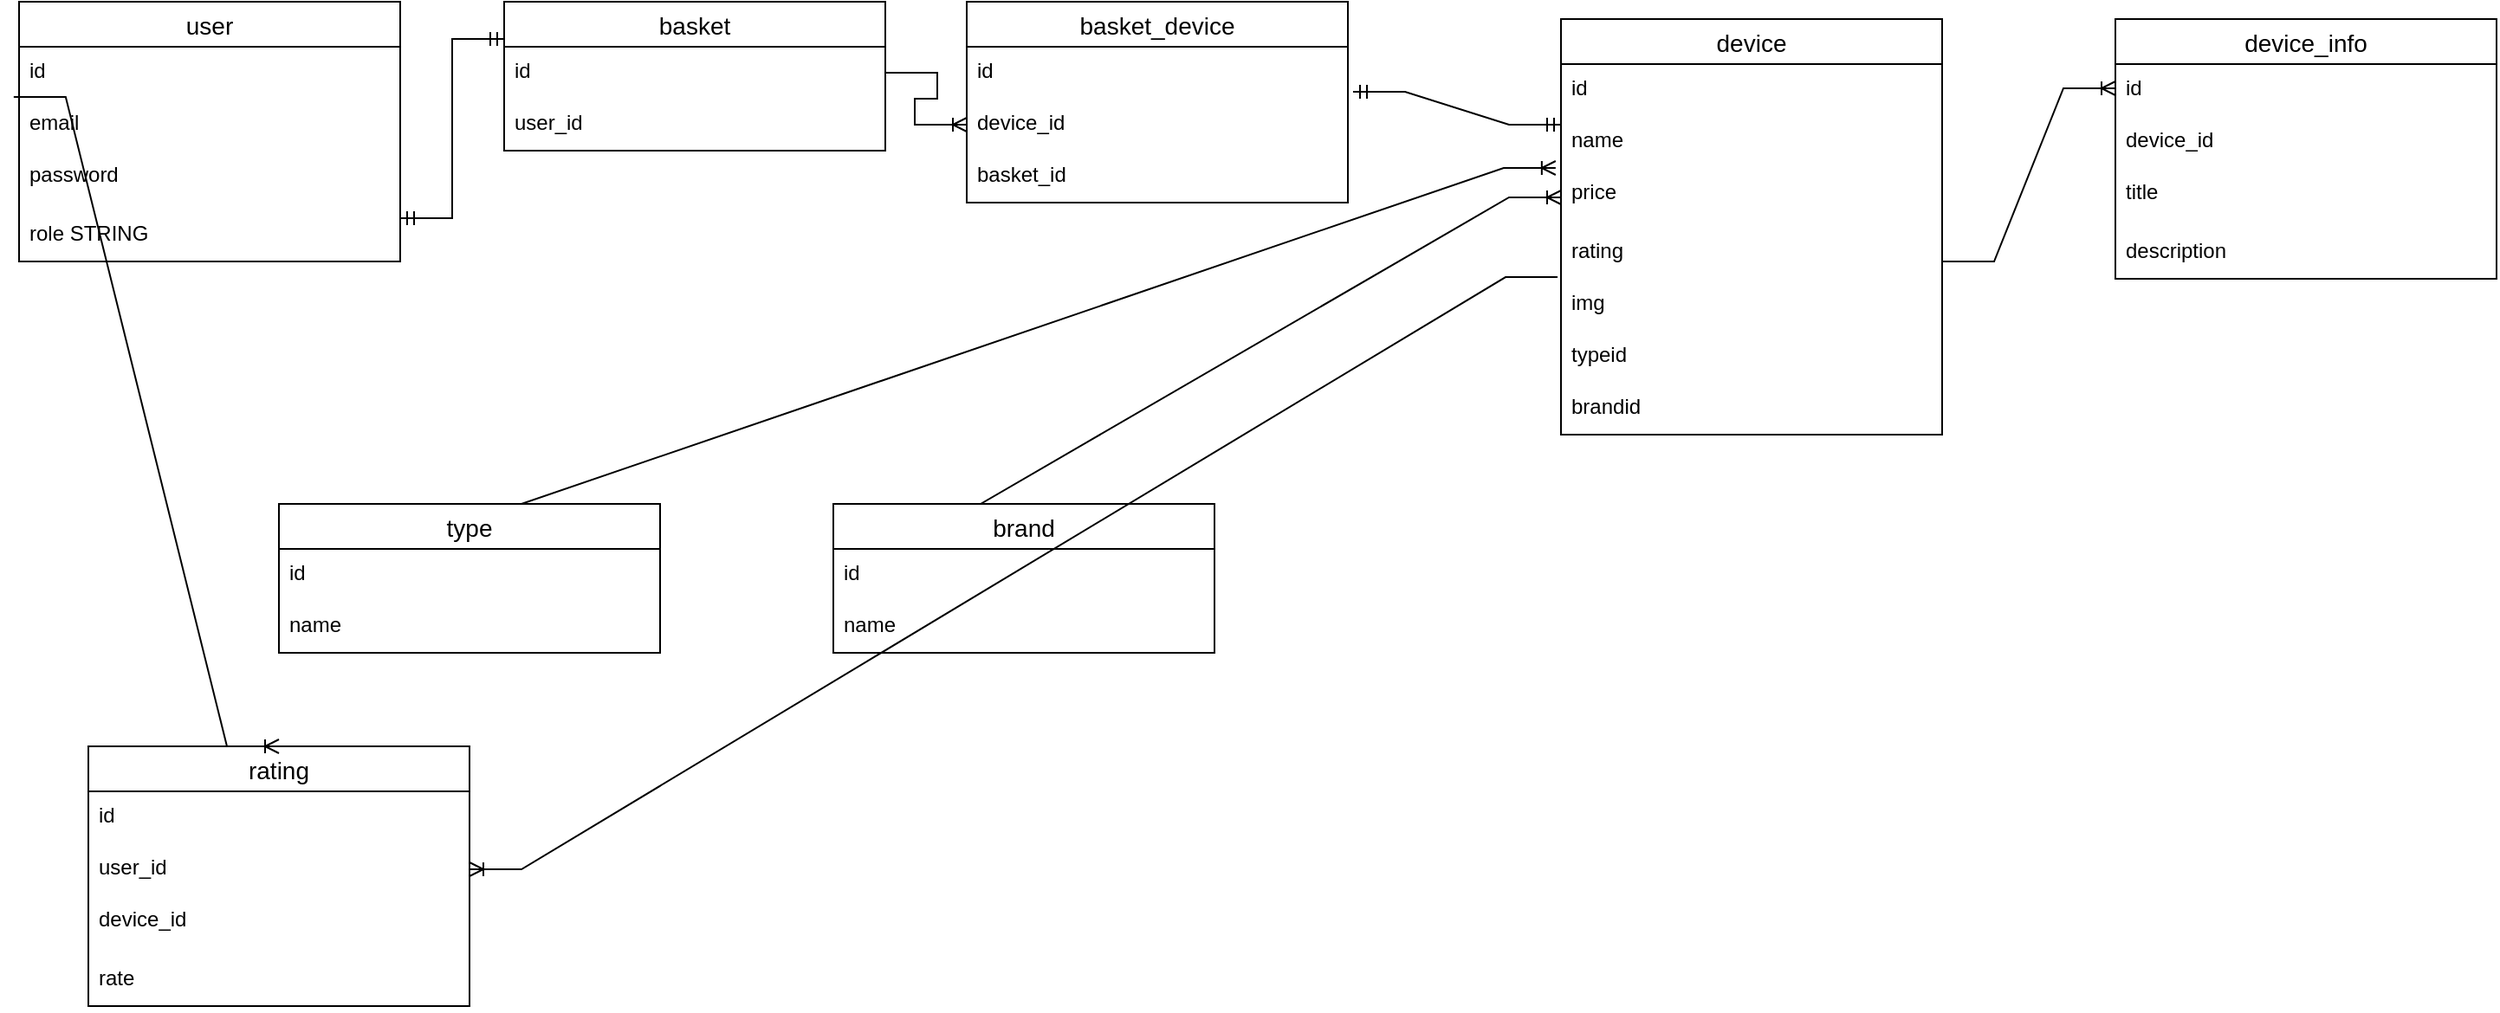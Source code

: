 <mxfile version="15.7.0" type="github"><diagram id="ONBZpIt4QXAgRyZbRxhj" name="Page-1"><mxGraphModel dx="777" dy="848" grid="1" gridSize="10" guides="1" tooltips="1" connect="1" arrows="1" fold="1" page="1" pageScale="1" pageWidth="827" pageHeight="1169" math="0" shadow="0"><root><mxCell id="0"/><mxCell id="1" parent="0"/><mxCell id="lwNYZVNTH7LZ1Sn5uXyJ-1" value="user" style="swimlane;fontStyle=0;childLayout=stackLayout;horizontal=1;startSize=26;horizontalStack=0;resizeParent=1;resizeParentMax=0;resizeLast=0;collapsible=1;marginBottom=0;align=center;fontSize=14;" vertex="1" parent="1"><mxGeometry x="60" y="210" width="220" height="150" as="geometry"/></mxCell><mxCell id="lwNYZVNTH7LZ1Sn5uXyJ-2" value="id" style="text;strokeColor=none;fillColor=none;spacingLeft=4;spacingRight=4;overflow=hidden;rotatable=0;points=[[0,0.5],[1,0.5]];portConstraint=eastwest;fontSize=12;" vertex="1" parent="lwNYZVNTH7LZ1Sn5uXyJ-1"><mxGeometry y="26" width="220" height="30" as="geometry"/></mxCell><mxCell id="lwNYZVNTH7LZ1Sn5uXyJ-3" value="email" style="text;strokeColor=none;fillColor=none;spacingLeft=4;spacingRight=4;overflow=hidden;rotatable=0;points=[[0,0.5],[1,0.5]];portConstraint=eastwest;fontSize=12;" vertex="1" parent="lwNYZVNTH7LZ1Sn5uXyJ-1"><mxGeometry y="56" width="220" height="30" as="geometry"/></mxCell><mxCell id="lwNYZVNTH7LZ1Sn5uXyJ-4" value="password" style="text;strokeColor=none;fillColor=none;spacingLeft=4;spacingRight=4;overflow=hidden;rotatable=0;points=[[0,0.5],[1,0.5]];portConstraint=eastwest;fontSize=12;" vertex="1" parent="lwNYZVNTH7LZ1Sn5uXyJ-1"><mxGeometry y="86" width="220" height="34" as="geometry"/></mxCell><mxCell id="lwNYZVNTH7LZ1Sn5uXyJ-5" value="role STRING&#xA;" style="text;strokeColor=none;fillColor=none;spacingLeft=4;spacingRight=4;overflow=hidden;rotatable=0;points=[[0,0.5],[1,0.5]];portConstraint=eastwest;fontSize=12;" vertex="1" parent="lwNYZVNTH7LZ1Sn5uXyJ-1"><mxGeometry y="120" width="220" height="30" as="geometry"/></mxCell><mxCell id="lwNYZVNTH7LZ1Sn5uXyJ-6" value="basket" style="swimlane;fontStyle=0;childLayout=stackLayout;horizontal=1;startSize=26;horizontalStack=0;resizeParent=1;resizeParentMax=0;resizeLast=0;collapsible=1;marginBottom=0;align=center;fontSize=14;" vertex="1" parent="1"><mxGeometry x="340" y="210" width="220" height="86" as="geometry"/></mxCell><mxCell id="lwNYZVNTH7LZ1Sn5uXyJ-7" value="id" style="text;strokeColor=none;fillColor=none;spacingLeft=4;spacingRight=4;overflow=hidden;rotatable=0;points=[[0,0.5],[1,0.5]];portConstraint=eastwest;fontSize=12;" vertex="1" parent="lwNYZVNTH7LZ1Sn5uXyJ-6"><mxGeometry y="26" width="220" height="30" as="geometry"/></mxCell><mxCell id="lwNYZVNTH7LZ1Sn5uXyJ-8" value="user_id" style="text;strokeColor=none;fillColor=none;spacingLeft=4;spacingRight=4;overflow=hidden;rotatable=0;points=[[0,0.5],[1,0.5]];portConstraint=eastwest;fontSize=12;" vertex="1" parent="lwNYZVNTH7LZ1Sn5uXyJ-6"><mxGeometry y="56" width="220" height="30" as="geometry"/></mxCell><mxCell id="lwNYZVNTH7LZ1Sn5uXyJ-9" value="" style="edgeStyle=entityRelationEdgeStyle;fontSize=12;html=1;endArrow=ERmandOne;startArrow=ERmandOne;rounded=0;entryX=0;entryY=0.25;entryDx=0;entryDy=0;" edge="1" parent="1" target="lwNYZVNTH7LZ1Sn5uXyJ-6"><mxGeometry width="100" height="100" relative="1" as="geometry"><mxPoint x="280" y="335" as="sourcePoint"/><mxPoint x="380" y="235" as="targetPoint"/></mxGeometry></mxCell><mxCell id="lwNYZVNTH7LZ1Sn5uXyJ-10" value="device" style="swimlane;fontStyle=0;childLayout=stackLayout;horizontal=1;startSize=26;horizontalStack=0;resizeParent=1;resizeParentMax=0;resizeLast=0;collapsible=1;marginBottom=0;align=center;fontSize=14;" vertex="1" parent="1"><mxGeometry x="950" y="220" width="220" height="240" as="geometry"/></mxCell><mxCell id="lwNYZVNTH7LZ1Sn5uXyJ-11" value="id" style="text;strokeColor=none;fillColor=none;spacingLeft=4;spacingRight=4;overflow=hidden;rotatable=0;points=[[0,0.5],[1,0.5]];portConstraint=eastwest;fontSize=12;" vertex="1" parent="lwNYZVNTH7LZ1Sn5uXyJ-10"><mxGeometry y="26" width="220" height="30" as="geometry"/></mxCell><mxCell id="lwNYZVNTH7LZ1Sn5uXyJ-12" value="name" style="text;strokeColor=none;fillColor=none;spacingLeft=4;spacingRight=4;overflow=hidden;rotatable=0;points=[[0,0.5],[1,0.5]];portConstraint=eastwest;fontSize=12;" vertex="1" parent="lwNYZVNTH7LZ1Sn5uXyJ-10"><mxGeometry y="56" width="220" height="30" as="geometry"/></mxCell><mxCell id="lwNYZVNTH7LZ1Sn5uXyJ-13" value="price" style="text;strokeColor=none;fillColor=none;spacingLeft=4;spacingRight=4;overflow=hidden;rotatable=0;points=[[0,0.5],[1,0.5]];portConstraint=eastwest;fontSize=12;" vertex="1" parent="lwNYZVNTH7LZ1Sn5uXyJ-10"><mxGeometry y="86" width="220" height="34" as="geometry"/></mxCell><mxCell id="lwNYZVNTH7LZ1Sn5uXyJ-14" value="rating" style="text;strokeColor=none;fillColor=none;spacingLeft=4;spacingRight=4;overflow=hidden;rotatable=0;points=[[0,0.5],[1,0.5]];portConstraint=eastwest;fontSize=12;" vertex="1" parent="lwNYZVNTH7LZ1Sn5uXyJ-10"><mxGeometry y="120" width="220" height="30" as="geometry"/></mxCell><mxCell id="lwNYZVNTH7LZ1Sn5uXyJ-15" value="img" style="text;strokeColor=none;fillColor=none;spacingLeft=4;spacingRight=4;overflow=hidden;rotatable=0;points=[[0,0.5],[1,0.5]];portConstraint=eastwest;fontSize=12;" vertex="1" parent="lwNYZVNTH7LZ1Sn5uXyJ-10"><mxGeometry y="150" width="220" height="30" as="geometry"/></mxCell><mxCell id="lwNYZVNTH7LZ1Sn5uXyJ-16" value="typeid" style="text;strokeColor=none;fillColor=none;spacingLeft=4;spacingRight=4;overflow=hidden;rotatable=0;points=[[0,0.5],[1,0.5]];portConstraint=eastwest;fontSize=12;" vertex="1" parent="lwNYZVNTH7LZ1Sn5uXyJ-10"><mxGeometry y="180" width="220" height="30" as="geometry"/></mxCell><mxCell id="lwNYZVNTH7LZ1Sn5uXyJ-17" value="brandid" style="text;strokeColor=none;fillColor=none;spacingLeft=4;spacingRight=4;overflow=hidden;rotatable=0;points=[[0,0.5],[1,0.5]];portConstraint=eastwest;fontSize=12;" vertex="1" parent="lwNYZVNTH7LZ1Sn5uXyJ-10"><mxGeometry y="210" width="220" height="30" as="geometry"/></mxCell><mxCell id="lwNYZVNTH7LZ1Sn5uXyJ-18" value="type" style="swimlane;fontStyle=0;childLayout=stackLayout;horizontal=1;startSize=26;horizontalStack=0;resizeParent=1;resizeParentMax=0;resizeLast=0;collapsible=1;marginBottom=0;align=center;fontSize=14;" vertex="1" parent="1"><mxGeometry x="210" y="500" width="220" height="86" as="geometry"/></mxCell><mxCell id="lwNYZVNTH7LZ1Sn5uXyJ-19" value="id" style="text;strokeColor=none;fillColor=none;spacingLeft=4;spacingRight=4;overflow=hidden;rotatable=0;points=[[0,0.5],[1,0.5]];portConstraint=eastwest;fontSize=12;" vertex="1" parent="lwNYZVNTH7LZ1Sn5uXyJ-18"><mxGeometry y="26" width="220" height="30" as="geometry"/></mxCell><mxCell id="lwNYZVNTH7LZ1Sn5uXyJ-20" value="name" style="text;strokeColor=none;fillColor=none;spacingLeft=4;spacingRight=4;overflow=hidden;rotatable=0;points=[[0,0.5],[1,0.5]];portConstraint=eastwest;fontSize=12;" vertex="1" parent="lwNYZVNTH7LZ1Sn5uXyJ-18"><mxGeometry y="56" width="220" height="30" as="geometry"/></mxCell><mxCell id="lwNYZVNTH7LZ1Sn5uXyJ-21" value="brand" style="swimlane;fontStyle=0;childLayout=stackLayout;horizontal=1;startSize=26;horizontalStack=0;resizeParent=1;resizeParentMax=0;resizeLast=0;collapsible=1;marginBottom=0;align=center;fontSize=14;" vertex="1" parent="1"><mxGeometry x="530" y="500" width="220" height="86" as="geometry"/></mxCell><mxCell id="lwNYZVNTH7LZ1Sn5uXyJ-22" value="id" style="text;strokeColor=none;fillColor=none;spacingLeft=4;spacingRight=4;overflow=hidden;rotatable=0;points=[[0,0.5],[1,0.5]];portConstraint=eastwest;fontSize=12;" vertex="1" parent="lwNYZVNTH7LZ1Sn5uXyJ-21"><mxGeometry y="26" width="220" height="30" as="geometry"/></mxCell><mxCell id="lwNYZVNTH7LZ1Sn5uXyJ-23" value="name" style="text;strokeColor=none;fillColor=none;spacingLeft=4;spacingRight=4;overflow=hidden;rotatable=0;points=[[0,0.5],[1,0.5]];portConstraint=eastwest;fontSize=12;" vertex="1" parent="lwNYZVNTH7LZ1Sn5uXyJ-21"><mxGeometry y="56" width="220" height="30" as="geometry"/></mxCell><mxCell id="lwNYZVNTH7LZ1Sn5uXyJ-24" value="" style="edgeStyle=entityRelationEdgeStyle;fontSize=12;html=1;endArrow=ERoneToMany;rounded=0;entryX=-0.014;entryY=1;entryDx=0;entryDy=0;entryPerimeter=0;exitX=0.5;exitY=0;exitDx=0;exitDy=0;" edge="1" parent="1" source="lwNYZVNTH7LZ1Sn5uXyJ-18" target="lwNYZVNTH7LZ1Sn5uXyJ-12"><mxGeometry width="100" height="100" relative="1" as="geometry"><mxPoint x="420" y="430" as="sourcePoint"/><mxPoint x="520" y="330" as="targetPoint"/></mxGeometry></mxCell><mxCell id="lwNYZVNTH7LZ1Sn5uXyJ-25" value="" style="edgeStyle=entityRelationEdgeStyle;fontSize=12;html=1;endArrow=ERoneToMany;rounded=0;entryX=0;entryY=0.5;entryDx=0;entryDy=0;exitX=0.25;exitY=0;exitDx=0;exitDy=0;" edge="1" parent="1" source="lwNYZVNTH7LZ1Sn5uXyJ-21" target="lwNYZVNTH7LZ1Sn5uXyJ-13"><mxGeometry width="100" height="100" relative="1" as="geometry"><mxPoint x="530" y="480" as="sourcePoint"/><mxPoint x="630" y="380" as="targetPoint"/></mxGeometry></mxCell><mxCell id="lwNYZVNTH7LZ1Sn5uXyJ-26" value="device_info" style="swimlane;fontStyle=0;childLayout=stackLayout;horizontal=1;startSize=26;horizontalStack=0;resizeParent=1;resizeParentMax=0;resizeLast=0;collapsible=1;marginBottom=0;align=center;fontSize=14;" vertex="1" parent="1"><mxGeometry x="1270" y="220" width="220" height="150" as="geometry"/></mxCell><mxCell id="lwNYZVNTH7LZ1Sn5uXyJ-27" value="id" style="text;strokeColor=none;fillColor=none;spacingLeft=4;spacingRight=4;overflow=hidden;rotatable=0;points=[[0,0.5],[1,0.5]];portConstraint=eastwest;fontSize=12;" vertex="1" parent="lwNYZVNTH7LZ1Sn5uXyJ-26"><mxGeometry y="26" width="220" height="30" as="geometry"/></mxCell><mxCell id="lwNYZVNTH7LZ1Sn5uXyJ-28" value="device_id" style="text;strokeColor=none;fillColor=none;spacingLeft=4;spacingRight=4;overflow=hidden;rotatable=0;points=[[0,0.5],[1,0.5]];portConstraint=eastwest;fontSize=12;" vertex="1" parent="lwNYZVNTH7LZ1Sn5uXyJ-26"><mxGeometry y="56" width="220" height="30" as="geometry"/></mxCell><mxCell id="lwNYZVNTH7LZ1Sn5uXyJ-29" value="title" style="text;strokeColor=none;fillColor=none;spacingLeft=4;spacingRight=4;overflow=hidden;rotatable=0;points=[[0,0.5],[1,0.5]];portConstraint=eastwest;fontSize=12;" vertex="1" parent="lwNYZVNTH7LZ1Sn5uXyJ-26"><mxGeometry y="86" width="220" height="34" as="geometry"/></mxCell><mxCell id="lwNYZVNTH7LZ1Sn5uXyJ-30" value="description" style="text;strokeColor=none;fillColor=none;spacingLeft=4;spacingRight=4;overflow=hidden;rotatable=0;points=[[0,0.5],[1,0.5]];portConstraint=eastwest;fontSize=12;" vertex="1" parent="lwNYZVNTH7LZ1Sn5uXyJ-26"><mxGeometry y="120" width="220" height="30" as="geometry"/></mxCell><mxCell id="lwNYZVNTH7LZ1Sn5uXyJ-31" value="" style="edgeStyle=entityRelationEdgeStyle;fontSize=12;html=1;endArrow=ERoneToMany;rounded=0;" edge="1" parent="1"><mxGeometry width="100" height="100" relative="1" as="geometry"><mxPoint x="1170" y="360" as="sourcePoint"/><mxPoint x="1270" y="260" as="targetPoint"/></mxGeometry></mxCell><mxCell id="lwNYZVNTH7LZ1Sn5uXyJ-32" value="basket_device" style="swimlane;fontStyle=0;childLayout=stackLayout;horizontal=1;startSize=26;horizontalStack=0;resizeParent=1;resizeParentMax=0;resizeLast=0;collapsible=1;marginBottom=0;align=center;fontSize=14;" vertex="1" parent="1"><mxGeometry x="607" y="210" width="220" height="116" as="geometry"/></mxCell><mxCell id="lwNYZVNTH7LZ1Sn5uXyJ-33" value="id" style="text;strokeColor=none;fillColor=none;spacingLeft=4;spacingRight=4;overflow=hidden;rotatable=0;points=[[0,0.5],[1,0.5]];portConstraint=eastwest;fontSize=12;" vertex="1" parent="lwNYZVNTH7LZ1Sn5uXyJ-32"><mxGeometry y="26" width="220" height="30" as="geometry"/></mxCell><mxCell id="lwNYZVNTH7LZ1Sn5uXyJ-34" value="device_id" style="text;strokeColor=none;fillColor=none;spacingLeft=4;spacingRight=4;overflow=hidden;rotatable=0;points=[[0,0.5],[1,0.5]];portConstraint=eastwest;fontSize=12;" vertex="1" parent="lwNYZVNTH7LZ1Sn5uXyJ-32"><mxGeometry y="56" width="220" height="30" as="geometry"/></mxCell><mxCell id="lwNYZVNTH7LZ1Sn5uXyJ-35" value="basket_id" style="text;strokeColor=none;fillColor=none;spacingLeft=4;spacingRight=4;overflow=hidden;rotatable=0;points=[[0,0.5],[1,0.5]];portConstraint=eastwest;fontSize=12;" vertex="1" parent="lwNYZVNTH7LZ1Sn5uXyJ-32"><mxGeometry y="86" width="220" height="30" as="geometry"/></mxCell><mxCell id="lwNYZVNTH7LZ1Sn5uXyJ-36" value="" style="edgeStyle=entityRelationEdgeStyle;fontSize=12;html=1;endArrow=ERoneToMany;rounded=0;exitX=1;exitY=0.5;exitDx=0;exitDy=0;entryX=0;entryY=0.5;entryDx=0;entryDy=0;" edge="1" parent="1" source="lwNYZVNTH7LZ1Sn5uXyJ-7" target="lwNYZVNTH7LZ1Sn5uXyJ-34"><mxGeometry width="100" height="100" relative="1" as="geometry"><mxPoint x="540" y="160" as="sourcePoint"/><mxPoint x="640" y="60" as="targetPoint"/></mxGeometry></mxCell><mxCell id="lwNYZVNTH7LZ1Sn5uXyJ-37" value="" style="edgeStyle=entityRelationEdgeStyle;fontSize=12;html=1;endArrow=ERmandOne;startArrow=ERmandOne;rounded=0;entryX=0;entryY=0.167;entryDx=0;entryDy=0;entryPerimeter=0;" edge="1" parent="1" target="lwNYZVNTH7LZ1Sn5uXyJ-12"><mxGeometry width="100" height="100" relative="1" as="geometry"><mxPoint x="830" y="262" as="sourcePoint"/><mxPoint x="950" y="70" as="targetPoint"/></mxGeometry></mxCell><mxCell id="lwNYZVNTH7LZ1Sn5uXyJ-38" value="rating" style="swimlane;fontStyle=0;childLayout=stackLayout;horizontal=1;startSize=26;horizontalStack=0;resizeParent=1;resizeParentMax=0;resizeLast=0;collapsible=1;marginBottom=0;align=center;fontSize=14;" vertex="1" parent="1"><mxGeometry x="100" y="640" width="220" height="150" as="geometry"/></mxCell><mxCell id="lwNYZVNTH7LZ1Sn5uXyJ-39" value="id" style="text;strokeColor=none;fillColor=none;spacingLeft=4;spacingRight=4;overflow=hidden;rotatable=0;points=[[0,0.5],[1,0.5]];portConstraint=eastwest;fontSize=12;" vertex="1" parent="lwNYZVNTH7LZ1Sn5uXyJ-38"><mxGeometry y="26" width="220" height="30" as="geometry"/></mxCell><mxCell id="lwNYZVNTH7LZ1Sn5uXyJ-40" value="user_id" style="text;strokeColor=none;fillColor=none;spacingLeft=4;spacingRight=4;overflow=hidden;rotatable=0;points=[[0,0.5],[1,0.5]];portConstraint=eastwest;fontSize=12;" vertex="1" parent="lwNYZVNTH7LZ1Sn5uXyJ-38"><mxGeometry y="56" width="220" height="30" as="geometry"/></mxCell><mxCell id="lwNYZVNTH7LZ1Sn5uXyJ-41" value="device_id" style="text;strokeColor=none;fillColor=none;spacingLeft=4;spacingRight=4;overflow=hidden;rotatable=0;points=[[0,0.5],[1,0.5]];portConstraint=eastwest;fontSize=12;" vertex="1" parent="lwNYZVNTH7LZ1Sn5uXyJ-38"><mxGeometry y="86" width="220" height="34" as="geometry"/></mxCell><mxCell id="lwNYZVNTH7LZ1Sn5uXyJ-42" value="rate" style="text;strokeColor=none;fillColor=none;spacingLeft=4;spacingRight=4;overflow=hidden;rotatable=0;points=[[0,0.5],[1,0.5]];portConstraint=eastwest;fontSize=12;" vertex="1" parent="lwNYZVNTH7LZ1Sn5uXyJ-38"><mxGeometry y="120" width="220" height="30" as="geometry"/></mxCell><mxCell id="lwNYZVNTH7LZ1Sn5uXyJ-43" value="" style="edgeStyle=entityRelationEdgeStyle;fontSize=12;html=1;endArrow=ERoneToMany;rounded=0;exitX=-0.014;exitY=-0.033;exitDx=0;exitDy=0;exitPerimeter=0;entryX=0.5;entryY=0;entryDx=0;entryDy=0;" edge="1" parent="1" source="lwNYZVNTH7LZ1Sn5uXyJ-3" target="lwNYZVNTH7LZ1Sn5uXyJ-38"><mxGeometry width="100" height="100" relative="1" as="geometry"><mxPoint x="-110" y="400" as="sourcePoint"/><mxPoint x="-10" y="300" as="targetPoint"/></mxGeometry></mxCell><mxCell id="lwNYZVNTH7LZ1Sn5uXyJ-44" value="" style="edgeStyle=entityRelationEdgeStyle;fontSize=12;html=1;endArrow=ERoneToMany;rounded=0;entryX=1;entryY=0.5;entryDx=0;entryDy=0;exitX=-0.009;exitY=-0.033;exitDx=0;exitDy=0;exitPerimeter=0;" edge="1" parent="1" source="lwNYZVNTH7LZ1Sn5uXyJ-15" target="lwNYZVNTH7LZ1Sn5uXyJ-40"><mxGeometry width="100" height="100" relative="1" as="geometry"><mxPoint x="840" y="390" as="sourcePoint"/><mxPoint x="260" y="390" as="targetPoint"/></mxGeometry></mxCell></root></mxGraphModel></diagram></mxfile>